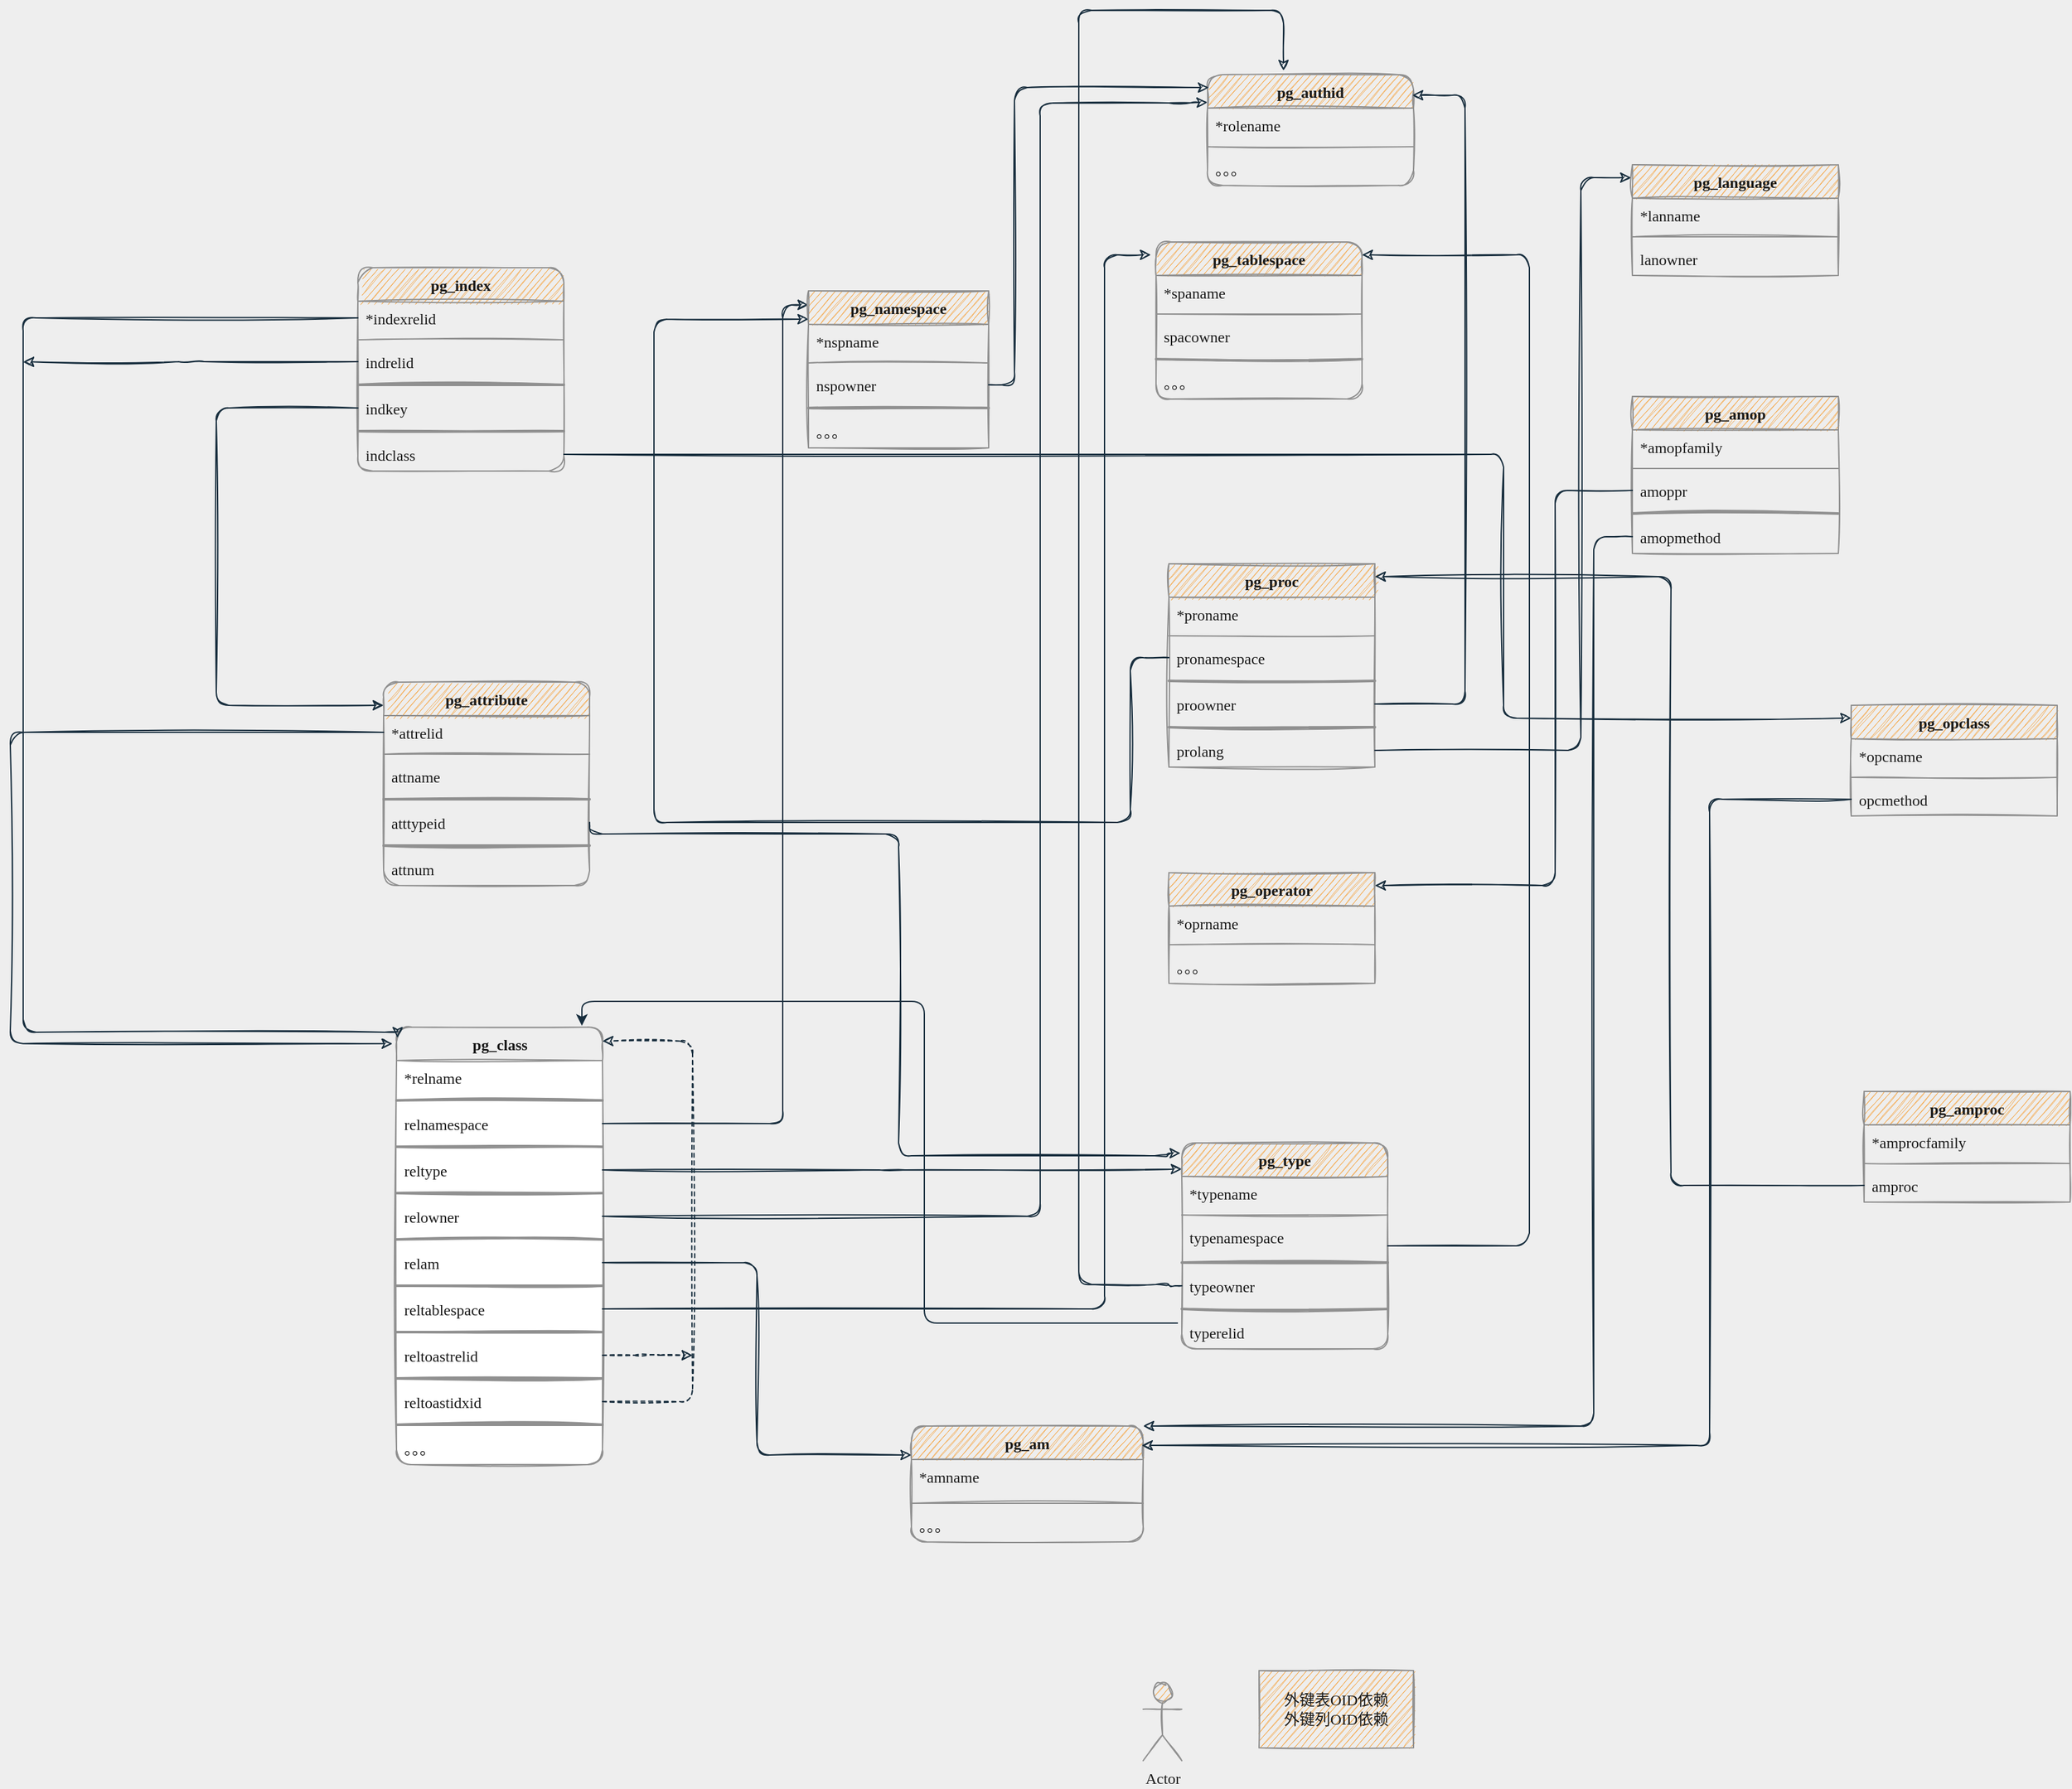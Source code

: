 <mxfile version="20.0.4" type="github">
  <diagram name="Page-1" id="9f46799a-70d6-7492-0946-bef42562c5a5">
    <mxGraphModel dx="2522" dy="1556" grid="1" gridSize="10" guides="1" tooltips="1" connect="1" arrows="1" fold="1" page="1" pageScale="1" pageWidth="1100" pageHeight="850" background="#EEEEEE" math="0" shadow="0">
      <root>
        <mxCell id="0" />
        <mxCell id="1" parent="0" />
        <mxCell id="78961159f06e98e8-17" value="pg_class&lt;br&gt;" style="swimlane;html=1;fontStyle=1;align=center;verticalAlign=top;childLayout=stackLayout;horizontal=1;startSize=26;horizontalStack=0;resizeParent=1;resizeLast=0;collapsible=1;marginBottom=0;swimlaneFillColor=#ffffff;shadow=0;comic=0;labelBackgroundColor=none;strokeWidth=1;fillColor=none;fontFamily=Comic Sans MS;fontSize=12;sketch=1;rounded=1;strokeColor=#909090;fontColor=#1A1A1A;" parent="1" vertex="1">
          <mxGeometry x="70" y="380" width="160" height="340" as="geometry" />
        </mxCell>
        <mxCell id="78961159f06e98e8-21" value="*relname" style="text;html=1;strokeColor=none;fillColor=none;align=left;verticalAlign=top;spacingLeft=4;spacingRight=4;whiteSpace=wrap;overflow=hidden;rotatable=0;points=[[0,0.5],[1,0.5]];portConstraint=eastwest;sketch=1;rounded=1;fontFamily=Comic Sans MS;fontColor=#1A1A1A;" parent="78961159f06e98e8-17" vertex="1">
          <mxGeometry y="26" width="160" height="26" as="geometry" />
        </mxCell>
        <mxCell id="1VRgYn6vvzzQ8MHSF9C3-18" value="" style="line;strokeWidth=2;html=1;rounded=1;sketch=1;fontFamily=Comic Sans MS;labelBackgroundColor=#EEEEEE;fillColor=#F5AB50;strokeColor=#909090;fontColor=#1A1A1A;" vertex="1" parent="78961159f06e98e8-17">
          <mxGeometry y="52" width="160" height="10" as="geometry" />
        </mxCell>
        <mxCell id="78961159f06e98e8-23" value="relnamespace" style="text;html=1;align=left;verticalAlign=top;spacingLeft=4;spacingRight=4;whiteSpace=wrap;overflow=hidden;rotatable=0;points=[[0,0.5],[1,0.5]];portConstraint=eastwest;sketch=1;rounded=1;fontFamily=Comic Sans MS;fontColor=#1A1A1A;" parent="78961159f06e98e8-17" vertex="1">
          <mxGeometry y="62" width="160" height="26" as="geometry" />
        </mxCell>
        <mxCell id="1VRgYn6vvzzQ8MHSF9C3-17" value="" style="line;strokeWidth=2;html=1;rounded=1;sketch=1;fontFamily=Comic Sans MS;labelBackgroundColor=#EEEEEE;fillColor=#F5AB50;strokeColor=#909090;fontColor=#1A1A1A;" vertex="1" parent="78961159f06e98e8-17">
          <mxGeometry y="88" width="160" height="10" as="geometry" />
        </mxCell>
        <mxCell id="78961159f06e98e8-25" value="reltype" style="text;html=1;strokeColor=none;fillColor=none;align=left;verticalAlign=top;spacingLeft=4;spacingRight=4;whiteSpace=wrap;overflow=hidden;rotatable=0;points=[[0,0.5],[1,0.5]];portConstraint=eastwest;sketch=1;rounded=1;fontFamily=Comic Sans MS;fontColor=#1A1A1A;" parent="78961159f06e98e8-17" vertex="1">
          <mxGeometry y="98" width="160" height="26" as="geometry" />
        </mxCell>
        <mxCell id="1VRgYn6vvzzQ8MHSF9C3-19" value="" style="line;strokeWidth=2;html=1;rounded=1;sketch=1;fontFamily=Comic Sans MS;labelBackgroundColor=#EEEEEE;fillColor=#F5AB50;strokeColor=#909090;fontColor=#1A1A1A;" vertex="1" parent="78961159f06e98e8-17">
          <mxGeometry y="124" width="160" height="10" as="geometry" />
        </mxCell>
        <mxCell id="78961159f06e98e8-26" value="relowner" style="text;html=1;strokeColor=none;fillColor=none;align=left;verticalAlign=top;spacingLeft=4;spacingRight=4;whiteSpace=wrap;overflow=hidden;rotatable=0;points=[[0,0.5],[1,0.5]];portConstraint=eastwest;sketch=1;rounded=1;fontFamily=Comic Sans MS;fontColor=#1A1A1A;" parent="78961159f06e98e8-17" vertex="1">
          <mxGeometry y="134" width="160" height="26" as="geometry" />
        </mxCell>
        <mxCell id="1VRgYn6vvzzQ8MHSF9C3-20" value="" style="line;strokeWidth=2;html=1;rounded=1;sketch=1;fontFamily=Comic Sans MS;labelBackgroundColor=#EEEEEE;fillColor=#F5AB50;strokeColor=#909090;fontColor=#1A1A1A;" vertex="1" parent="78961159f06e98e8-17">
          <mxGeometry y="160" width="160" height="10" as="geometry" />
        </mxCell>
        <mxCell id="78961159f06e98e8-24" value="relam" style="text;html=1;strokeColor=none;fillColor=none;align=left;verticalAlign=top;spacingLeft=4;spacingRight=4;whiteSpace=wrap;overflow=hidden;rotatable=0;points=[[0,0.5],[1,0.5]];portConstraint=eastwest;sketch=1;rounded=1;fontFamily=Comic Sans MS;fontColor=#1A1A1A;" parent="78961159f06e98e8-17" vertex="1">
          <mxGeometry y="170" width="160" height="26" as="geometry" />
        </mxCell>
        <mxCell id="1VRgYn6vvzzQ8MHSF9C3-21" value="" style="line;strokeWidth=2;html=1;rounded=1;sketch=1;fontFamily=Comic Sans MS;labelBackgroundColor=#EEEEEE;fillColor=#F5AB50;strokeColor=#909090;fontColor=#1A1A1A;" vertex="1" parent="78961159f06e98e8-17">
          <mxGeometry y="196" width="160" height="10" as="geometry" />
        </mxCell>
        <mxCell id="78961159f06e98e8-27" value="reltablespace" style="text;html=1;strokeColor=none;fillColor=none;align=left;verticalAlign=top;spacingLeft=4;spacingRight=4;whiteSpace=wrap;overflow=hidden;rotatable=0;points=[[0,0.5],[1,0.5]];portConstraint=eastwest;sketch=1;rounded=1;fontFamily=Comic Sans MS;fontColor=#1A1A1A;" parent="78961159f06e98e8-17" vertex="1">
          <mxGeometry y="206" width="160" height="26" as="geometry" />
        </mxCell>
        <mxCell id="1VRgYn6vvzzQ8MHSF9C3-37" value="" style="line;strokeWidth=2;html=1;rounded=1;sketch=1;fontFamily=Comic Sans MS;labelBackgroundColor=#EEEEEE;fillColor=#F5AB50;strokeColor=#909090;fontColor=#1A1A1A;" vertex="1" parent="78961159f06e98e8-17">
          <mxGeometry y="232" width="160" height="10" as="geometry" />
        </mxCell>
        <mxCell id="1VRgYn6vvzzQ8MHSF9C3-35" value="reltoastrelid" style="text;html=1;strokeColor=none;fillColor=none;align=left;verticalAlign=top;spacingLeft=4;spacingRight=4;whiteSpace=wrap;overflow=hidden;rotatable=0;points=[[0,0.5],[1,0.5]];portConstraint=eastwest;sketch=1;rounded=1;fontFamily=Comic Sans MS;fontColor=#1A1A1A;" vertex="1" parent="78961159f06e98e8-17">
          <mxGeometry y="242" width="160" height="26" as="geometry" />
        </mxCell>
        <mxCell id="1VRgYn6vvzzQ8MHSF9C3-38" value="" style="line;strokeWidth=2;html=1;rounded=1;sketch=1;fontFamily=Comic Sans MS;labelBackgroundColor=#EEEEEE;fillColor=#F5AB50;strokeColor=#909090;fontColor=#1A1A1A;" vertex="1" parent="78961159f06e98e8-17">
          <mxGeometry y="268" width="160" height="10" as="geometry" />
        </mxCell>
        <mxCell id="1VRgYn6vvzzQ8MHSF9C3-36" value="reltoastidxid" style="text;html=1;strokeColor=none;fillColor=none;align=left;verticalAlign=top;spacingLeft=4;spacingRight=4;whiteSpace=wrap;overflow=hidden;rotatable=0;points=[[0,0.5],[1,0.5]];portConstraint=eastwest;sketch=1;rounded=1;fontFamily=Comic Sans MS;fontColor=#1A1A1A;" vertex="1" parent="78961159f06e98e8-17">
          <mxGeometry y="278" width="160" height="26" as="geometry" />
        </mxCell>
        <mxCell id="1VRgYn6vvzzQ8MHSF9C3-40" value="" style="line;strokeWidth=2;html=1;rounded=1;sketch=1;fontFamily=Comic Sans MS;labelBackgroundColor=#EEEEEE;fillColor=#F5AB50;strokeColor=#909090;fontColor=#1A1A1A;" vertex="1" parent="78961159f06e98e8-17">
          <mxGeometry y="304" width="160" height="10" as="geometry" />
        </mxCell>
        <mxCell id="1VRgYn6vvzzQ8MHSF9C3-39" value="。。。" style="text;html=1;strokeColor=none;fillColor=none;align=left;verticalAlign=top;spacingLeft=4;spacingRight=4;whiteSpace=wrap;overflow=hidden;rotatable=0;points=[[0,0.5],[1,0.5]];portConstraint=eastwest;sketch=1;rounded=1;fontFamily=Comic Sans MS;fontColor=#1A1A1A;" vertex="1" parent="78961159f06e98e8-17">
          <mxGeometry y="314" width="160" height="26" as="geometry" />
        </mxCell>
        <mxCell id="1VRgYn6vvzzQ8MHSF9C3-46" value="" style="edgeStyle=segmentEdgeStyle;endArrow=classic;html=1;rounded=1;sketch=1;fontFamily=Comic Sans MS;entryX=1;entryY=0.032;entryDx=0;entryDy=0;entryPerimeter=0;dashed=1;labelBackgroundColor=#EEEEEE;strokeColor=#182E3E;fontColor=#1A1A1A;" edge="1" parent="78961159f06e98e8-17" source="1VRgYn6vvzzQ8MHSF9C3-36" target="78961159f06e98e8-17">
          <mxGeometry width="50" height="50" relative="1" as="geometry">
            <mxPoint x="450" y="160" as="sourcePoint" />
            <mxPoint x="170" y="10" as="targetPoint" />
            <Array as="points">
              <mxPoint x="230" y="291" />
              <mxPoint x="230" y="11" />
            </Array>
          </mxGeometry>
        </mxCell>
        <mxCell id="1VRgYn6vvzzQ8MHSF9C3-1" style="edgeStyle=orthogonalEdgeStyle;rounded=1;sketch=1;orthogonalLoop=1;jettySize=auto;html=1;exitX=1;exitY=0.5;exitDx=0;exitDy=0;entryX=0;entryY=0.089;entryDx=0;entryDy=0;entryPerimeter=0;labelBackgroundColor=#EEEEEE;strokeColor=#182E3E;fontColor=#1A1A1A;" edge="1" parent="1" source="78961159f06e98e8-23" target="1VRgYn6vvzzQ8MHSF9C3-2">
          <mxGeometry relative="1" as="geometry">
            <mxPoint x="430" y="-70" as="targetPoint" />
            <Array as="points">
              <mxPoint x="370" y="455" />
              <mxPoint x="370" y="-182" />
            </Array>
          </mxGeometry>
        </mxCell>
        <mxCell id="1VRgYn6vvzzQ8MHSF9C3-2" value="pg_namespace" style="swimlane;fontStyle=1;align=center;verticalAlign=top;childLayout=stackLayout;horizontal=1;startSize=26;horizontalStack=0;resizeParent=1;resizeParentMax=0;resizeLast=0;collapsible=1;marginBottom=0;rounded=0;sketch=1;fontFamily=Comic Sans MS;shadow=0;glass=0;fillColor=#F5AB50;strokeColor=#909090;fontColor=#1A1A1A;" vertex="1" parent="1">
          <mxGeometry x="390" y="-192" width="140" height="122" as="geometry" />
        </mxCell>
        <mxCell id="1VRgYn6vvzzQ8MHSF9C3-3" value="*nspname" style="text;strokeColor=none;fillColor=none;align=left;verticalAlign=top;spacingLeft=4;spacingRight=4;overflow=hidden;rotatable=0;points=[[0,0.5],[1,0.5]];portConstraint=eastwest;rounded=1;sketch=1;fontFamily=Comic Sans MS;fontColor=#1A1A1A;" vertex="1" parent="1VRgYn6vvzzQ8MHSF9C3-2">
          <mxGeometry y="26" width="140" height="26" as="geometry" />
        </mxCell>
        <mxCell id="1VRgYn6vvzzQ8MHSF9C3-4" value="" style="line;strokeWidth=1;fillColor=none;align=left;verticalAlign=middle;spacingTop=-1;spacingLeft=3;spacingRight=3;rotatable=0;labelPosition=right;points=[];portConstraint=eastwest;rounded=1;sketch=1;fontFamily=Comic Sans MS;labelBackgroundColor=#EEEEEE;strokeColor=#909090;fontColor=#1A1A1A;" vertex="1" parent="1VRgYn6vvzzQ8MHSF9C3-2">
          <mxGeometry y="52" width="140" height="8" as="geometry" />
        </mxCell>
        <mxCell id="1VRgYn6vvzzQ8MHSF9C3-5" value="nspowner&#xa;" style="text;strokeColor=none;fillColor=none;align=left;verticalAlign=top;spacingLeft=4;spacingRight=4;overflow=hidden;rotatable=0;points=[[0,0.5],[1,0.5]];portConstraint=eastwest;rounded=1;sketch=1;fontFamily=Comic Sans MS;fontColor=#1A1A1A;" vertex="1" parent="1VRgYn6vvzzQ8MHSF9C3-2">
          <mxGeometry y="60" width="140" height="26" as="geometry" />
        </mxCell>
        <mxCell id="1VRgYn6vvzzQ8MHSF9C3-144" value="" style="line;strokeWidth=2;html=1;rounded=0;shadow=0;glass=0;sketch=1;fontFamily=Comic Sans MS;fontSize=12;labelBackgroundColor=#EEEEEE;fillColor=#F5AB50;strokeColor=#909090;fontColor=#1A1A1A;" vertex="1" parent="1VRgYn6vvzzQ8MHSF9C3-2">
          <mxGeometry y="86" width="140" height="10" as="geometry" />
        </mxCell>
        <mxCell id="1VRgYn6vvzzQ8MHSF9C3-6" value="。。。" style="text;strokeColor=none;fillColor=none;align=left;verticalAlign=top;spacingLeft=4;spacingRight=4;overflow=hidden;rotatable=0;points=[[0,0.5],[1,0.5]];portConstraint=eastwest;rounded=1;sketch=1;fontFamily=Comic Sans MS;fontColor=#1A1A1A;" vertex="1" parent="1VRgYn6vvzzQ8MHSF9C3-2">
          <mxGeometry y="96" width="140" height="26" as="geometry" />
        </mxCell>
        <mxCell id="1VRgYn6vvzzQ8MHSF9C3-8" value="pg_type" style="swimlane;fontStyle=1;align=center;verticalAlign=top;childLayout=stackLayout;horizontal=1;startSize=26;horizontalStack=0;resizeParent=1;resizeParentMax=0;resizeLast=0;collapsible=1;marginBottom=0;rounded=1;sketch=1;fontFamily=Comic Sans MS;fillColor=#F5AB50;strokeColor=#909090;fontColor=#1A1A1A;" vertex="1" parent="1">
          <mxGeometry x="680" y="470" width="160" height="160" as="geometry">
            <mxRectangle x="730" y="471" width="120" height="39" as="alternateBounds" />
          </mxGeometry>
        </mxCell>
        <mxCell id="1VRgYn6vvzzQ8MHSF9C3-9" value="*typename" style="text;strokeColor=none;fillColor=none;align=left;verticalAlign=top;spacingLeft=4;spacingRight=4;overflow=hidden;rotatable=0;points=[[0,0.5],[1,0.5]];portConstraint=eastwest;rounded=1;sketch=1;fontFamily=Comic Sans MS;fontColor=#1A1A1A;" vertex="1" parent="1VRgYn6vvzzQ8MHSF9C3-8">
          <mxGeometry y="26" width="160" height="26" as="geometry" />
        </mxCell>
        <mxCell id="1VRgYn6vvzzQ8MHSF9C3-10" value="" style="line;strokeWidth=1;fillColor=none;align=left;verticalAlign=middle;spacingTop=-1;spacingLeft=3;spacingRight=3;rotatable=0;labelPosition=right;points=[];portConstraint=eastwest;rounded=1;sketch=1;fontFamily=Comic Sans MS;labelBackgroundColor=#EEEEEE;strokeColor=#909090;fontColor=#1A1A1A;" vertex="1" parent="1VRgYn6vvzzQ8MHSF9C3-8">
          <mxGeometry y="52" width="160" height="8" as="geometry" />
        </mxCell>
        <mxCell id="1VRgYn6vvzzQ8MHSF9C3-11" value="typenamespace" style="text;strokeColor=none;fillColor=none;align=left;verticalAlign=top;spacingLeft=4;spacingRight=4;overflow=hidden;rotatable=0;points=[[0,0.5],[1,0.5]];portConstraint=eastwest;rounded=1;sketch=1;fontFamily=Comic Sans MS;fontColor=#1A1A1A;" vertex="1" parent="1VRgYn6vvzzQ8MHSF9C3-8">
          <mxGeometry y="60" width="160" height="28" as="geometry" />
        </mxCell>
        <mxCell id="1VRgYn6vvzzQ8MHSF9C3-14" value="" style="line;strokeWidth=2;html=1;rounded=1;sketch=1;fontFamily=Comic Sans MS;labelBackgroundColor=#EEEEEE;fillColor=#F5AB50;strokeColor=#909090;fontColor=#1A1A1A;" vertex="1" parent="1VRgYn6vvzzQ8MHSF9C3-8">
          <mxGeometry y="88" width="160" height="10" as="geometry" />
        </mxCell>
        <mxCell id="1VRgYn6vvzzQ8MHSF9C3-12" value="typeowner" style="text;strokeColor=none;fillColor=none;align=left;verticalAlign=top;spacingLeft=4;spacingRight=4;overflow=hidden;rotatable=0;points=[[0,0.5],[1,0.5]];portConstraint=eastwest;rounded=1;sketch=1;fontFamily=Comic Sans MS;fontColor=#1A1A1A;" vertex="1" parent="1VRgYn6vvzzQ8MHSF9C3-8">
          <mxGeometry y="98" width="160" height="26" as="geometry" />
        </mxCell>
        <mxCell id="1VRgYn6vvzzQ8MHSF9C3-42" value="" style="line;strokeWidth=2;html=1;rounded=1;sketch=1;fontFamily=Comic Sans MS;labelBackgroundColor=#EEEEEE;fillColor=#F5AB50;strokeColor=#909090;fontColor=#1A1A1A;" vertex="1" parent="1VRgYn6vvzzQ8MHSF9C3-8">
          <mxGeometry y="124" width="160" height="10" as="geometry" />
        </mxCell>
        <mxCell id="1VRgYn6vvzzQ8MHSF9C3-41" value="typerelid" style="text;strokeColor=none;fillColor=none;align=left;verticalAlign=top;spacingLeft=4;spacingRight=4;overflow=hidden;rotatable=0;points=[[0,0.5],[1,0.5]];portConstraint=eastwest;rounded=1;sketch=1;fontFamily=Comic Sans MS;fontColor=#1A1A1A;" vertex="1" parent="1VRgYn6vvzzQ8MHSF9C3-8">
          <mxGeometry y="134" width="160" height="26" as="geometry" />
        </mxCell>
        <mxCell id="1VRgYn6vvzzQ8MHSF9C3-22" value="pg_authid" style="swimlane;fontStyle=1;align=center;verticalAlign=top;childLayout=stackLayout;horizontal=1;startSize=26;horizontalStack=0;resizeParent=1;resizeParentMax=0;resizeLast=0;collapsible=1;marginBottom=0;rounded=1;sketch=1;fontFamily=Comic Sans MS;fillColor=#F5AB50;strokeColor=#909090;fontColor=#1A1A1A;" vertex="1" parent="1">
          <mxGeometry x="700" y="-360" width="160" height="86" as="geometry" />
        </mxCell>
        <mxCell id="1VRgYn6vvzzQ8MHSF9C3-23" value="*rolename" style="text;strokeColor=none;fillColor=none;align=left;verticalAlign=top;spacingLeft=4;spacingRight=4;overflow=hidden;rotatable=0;points=[[0,0.5],[1,0.5]];portConstraint=eastwest;rounded=1;sketch=1;fontFamily=Comic Sans MS;fontColor=#1A1A1A;" vertex="1" parent="1VRgYn6vvzzQ8MHSF9C3-22">
          <mxGeometry y="26" width="160" height="26" as="geometry" />
        </mxCell>
        <mxCell id="1VRgYn6vvzzQ8MHSF9C3-24" value="" style="line;strokeWidth=1;fillColor=none;align=left;verticalAlign=middle;spacingTop=-1;spacingLeft=3;spacingRight=3;rotatable=0;labelPosition=right;points=[];portConstraint=eastwest;rounded=1;sketch=1;fontFamily=Comic Sans MS;labelBackgroundColor=#EEEEEE;strokeColor=#909090;fontColor=#1A1A1A;" vertex="1" parent="1VRgYn6vvzzQ8MHSF9C3-22">
          <mxGeometry y="52" width="160" height="8" as="geometry" />
        </mxCell>
        <mxCell id="1VRgYn6vvzzQ8MHSF9C3-25" value="。。。" style="text;strokeColor=none;fillColor=none;align=left;verticalAlign=top;spacingLeft=4;spacingRight=4;overflow=hidden;rotatable=0;points=[[0,0.5],[1,0.5]];portConstraint=eastwest;rounded=1;sketch=1;fontFamily=Comic Sans MS;fontColor=#1A1A1A;" vertex="1" parent="1VRgYn6vvzzQ8MHSF9C3-22">
          <mxGeometry y="60" width="160" height="26" as="geometry" />
        </mxCell>
        <mxCell id="1VRgYn6vvzzQ8MHSF9C3-27" value="" style="edgeStyle=segmentEdgeStyle;endArrow=classic;html=1;rounded=1;sketch=1;exitX=1;exitY=0.5;exitDx=0;exitDy=0;entryX=0;entryY=0.25;entryDx=0;entryDy=0;labelBackgroundColor=#EEEEEE;strokeColor=#182E3E;fontColor=#1A1A1A;" edge="1" parent="1" source="78961159f06e98e8-26" target="1VRgYn6vvzzQ8MHSF9C3-22">
          <mxGeometry width="50" height="50" relative="1" as="geometry">
            <mxPoint x="520" y="340" as="sourcePoint" />
            <mxPoint x="570" y="300" as="targetPoint" />
            <Array as="points">
              <mxPoint x="570" y="527" />
              <mxPoint x="570" y="-338" />
              <mxPoint x="680" y="-338" />
            </Array>
          </mxGeometry>
        </mxCell>
        <mxCell id="1VRgYn6vvzzQ8MHSF9C3-29" value="pg_am" style="swimlane;fontStyle=1;align=center;verticalAlign=top;childLayout=stackLayout;horizontal=1;startSize=26;horizontalStack=0;resizeParent=1;resizeParentMax=0;resizeLast=0;collapsible=1;marginBottom=0;rounded=1;sketch=1;fontFamily=Comic Sans MS;fillColor=#F5AB50;strokeColor=#909090;fontColor=#1A1A1A;" vertex="1" parent="1">
          <mxGeometry x="470" y="690" width="180" height="90" as="geometry">
            <mxRectangle x="460" y="650" width="80" height="30" as="alternateBounds" />
          </mxGeometry>
        </mxCell>
        <mxCell id="1VRgYn6vvzzQ8MHSF9C3-30" value="*amname" style="text;strokeColor=none;fillColor=none;align=left;verticalAlign=top;spacingLeft=4;spacingRight=4;overflow=hidden;rotatable=0;points=[[0,0.5],[1,0.5]];portConstraint=eastwest;rounded=1;sketch=1;fontFamily=Comic Sans MS;fontColor=#1A1A1A;" vertex="1" parent="1VRgYn6vvzzQ8MHSF9C3-29">
          <mxGeometry y="26" width="180" height="30" as="geometry" />
        </mxCell>
        <mxCell id="1VRgYn6vvzzQ8MHSF9C3-31" value="" style="line;strokeWidth=1;fillColor=none;align=left;verticalAlign=middle;spacingTop=-1;spacingLeft=3;spacingRight=3;rotatable=0;labelPosition=right;points=[];portConstraint=eastwest;rounded=1;sketch=1;fontFamily=Comic Sans MS;labelBackgroundColor=#EEEEEE;strokeColor=#909090;fontColor=#1A1A1A;" vertex="1" parent="1VRgYn6vvzzQ8MHSF9C3-29">
          <mxGeometry y="56" width="180" height="8" as="geometry" />
        </mxCell>
        <mxCell id="1VRgYn6vvzzQ8MHSF9C3-32" value="。。。" style="text;strokeColor=none;fillColor=none;align=left;verticalAlign=top;spacingLeft=4;spacingRight=4;overflow=hidden;rotatable=0;points=[[0,0.5],[1,0.5]];portConstraint=eastwest;rounded=1;sketch=1;fontFamily=Comic Sans MS;fontColor=#1A1A1A;" vertex="1" parent="1VRgYn6vvzzQ8MHSF9C3-29">
          <mxGeometry y="64" width="180" height="26" as="geometry" />
        </mxCell>
        <mxCell id="1VRgYn6vvzzQ8MHSF9C3-34" style="edgeStyle=orthogonalEdgeStyle;rounded=1;sketch=1;orthogonalLoop=1;jettySize=auto;html=1;exitX=1;exitY=0.5;exitDx=0;exitDy=0;entryX=0;entryY=0.25;entryDx=0;entryDy=0;labelBackgroundColor=#EEEEEE;strokeColor=#182E3E;fontColor=#1A1A1A;" edge="1" parent="1" source="78961159f06e98e8-24" target="1VRgYn6vvzzQ8MHSF9C3-29">
          <mxGeometry relative="1" as="geometry" />
        </mxCell>
        <mxCell id="1VRgYn6vvzzQ8MHSF9C3-48" style="edgeStyle=orthogonalEdgeStyle;rounded=1;sketch=1;orthogonalLoop=1;jettySize=auto;html=1;exitX=1;exitY=0.5;exitDx=0;exitDy=0;dashed=1;fontFamily=Comic Sans MS;labelBackgroundColor=#EEEEEE;strokeColor=#182E3E;fontColor=#1A1A1A;" edge="1" parent="1" source="1VRgYn6vvzzQ8MHSF9C3-35">
          <mxGeometry relative="1" as="geometry">
            <mxPoint x="300" y="635" as="targetPoint" />
          </mxGeometry>
        </mxCell>
        <mxCell id="1VRgYn6vvzzQ8MHSF9C3-49" value="pg_tablespace" style="swimlane;fontStyle=1;align=center;verticalAlign=top;childLayout=stackLayout;horizontal=1;startSize=26;horizontalStack=0;resizeParent=1;resizeParentMax=0;resizeLast=0;collapsible=1;marginBottom=0;rounded=1;sketch=1;fontFamily=Comic Sans MS;fillColor=#F5AB50;strokeColor=#909090;fontColor=#1A1A1A;" vertex="1" parent="1">
          <mxGeometry x="660" y="-230" width="160" height="122" as="geometry" />
        </mxCell>
        <mxCell id="1VRgYn6vvzzQ8MHSF9C3-50" value="*spaname" style="text;strokeColor=none;fillColor=none;align=left;verticalAlign=top;spacingLeft=4;spacingRight=4;overflow=hidden;rotatable=0;points=[[0,0.5],[1,0.5]];portConstraint=eastwest;rounded=1;sketch=1;fontFamily=Comic Sans MS;fontColor=#1A1A1A;" vertex="1" parent="1VRgYn6vvzzQ8MHSF9C3-49">
          <mxGeometry y="26" width="160" height="26" as="geometry" />
        </mxCell>
        <mxCell id="1VRgYn6vvzzQ8MHSF9C3-51" value="" style="line;strokeWidth=1;fillColor=none;align=left;verticalAlign=middle;spacingTop=-1;spacingLeft=3;spacingRight=3;rotatable=0;labelPosition=right;points=[];portConstraint=eastwest;rounded=1;sketch=1;fontFamily=Comic Sans MS;labelBackgroundColor=#EEEEEE;strokeColor=#909090;fontColor=#1A1A1A;" vertex="1" parent="1VRgYn6vvzzQ8MHSF9C3-49">
          <mxGeometry y="52" width="160" height="8" as="geometry" />
        </mxCell>
        <mxCell id="1VRgYn6vvzzQ8MHSF9C3-52" value="spacowner" style="text;strokeColor=none;fillColor=none;align=left;verticalAlign=top;spacingLeft=4;spacingRight=4;overflow=hidden;rotatable=0;points=[[0,0.5],[1,0.5]];portConstraint=eastwest;rounded=1;sketch=1;fontFamily=Comic Sans MS;fontColor=#1A1A1A;" vertex="1" parent="1VRgYn6vvzzQ8MHSF9C3-49">
          <mxGeometry y="60" width="160" height="26" as="geometry" />
        </mxCell>
        <mxCell id="1VRgYn6vvzzQ8MHSF9C3-54" value="" style="line;strokeWidth=2;html=1;rounded=1;sketch=1;fontFamily=Comic Sans MS;labelBackgroundColor=#EEEEEE;fillColor=#F5AB50;strokeColor=#909090;fontColor=#1A1A1A;" vertex="1" parent="1VRgYn6vvzzQ8MHSF9C3-49">
          <mxGeometry y="86" width="160" height="10" as="geometry" />
        </mxCell>
        <mxCell id="1VRgYn6vvzzQ8MHSF9C3-53" value="。。。" style="text;strokeColor=none;fillColor=none;align=left;verticalAlign=top;spacingLeft=4;spacingRight=4;overflow=hidden;rotatable=0;points=[[0,0.5],[1,0.5]];portConstraint=eastwest;rounded=1;sketch=1;fontFamily=Comic Sans MS;fontColor=#1A1A1A;" vertex="1" parent="1VRgYn6vvzzQ8MHSF9C3-49">
          <mxGeometry y="96" width="160" height="26" as="geometry" />
        </mxCell>
        <mxCell id="1VRgYn6vvzzQ8MHSF9C3-55" value="" style="edgeStyle=segmentEdgeStyle;endArrow=classic;html=1;rounded=1;sketch=1;fontFamily=Comic Sans MS;exitX=1;exitY=0.5;exitDx=0;exitDy=0;entryX=-0.025;entryY=0.09;entryDx=0;entryDy=0;entryPerimeter=0;labelBackgroundColor=#EEEEEE;strokeColor=#182E3E;fontColor=#1A1A1A;" edge="1" parent="1" source="78961159f06e98e8-27" target="1VRgYn6vvzzQ8MHSF9C3-49">
          <mxGeometry width="50" height="50" relative="1" as="geometry">
            <mxPoint x="520" y="440" as="sourcePoint" />
            <mxPoint x="660" y="310" as="targetPoint" />
            <Array as="points">
              <mxPoint x="620" y="599" />
              <mxPoint x="620" y="-220" />
            </Array>
          </mxGeometry>
        </mxCell>
        <mxCell id="1VRgYn6vvzzQ8MHSF9C3-59" value="pg_attribute" style="swimlane;fontStyle=1;align=center;verticalAlign=top;childLayout=stackLayout;horizontal=1;startSize=26;horizontalStack=0;resizeParent=1;resizeParentMax=0;resizeLast=0;collapsible=1;marginBottom=0;rounded=1;sketch=1;fontFamily=Comic Sans MS;fillColor=#F5AB50;strokeColor=#909090;fontColor=#1A1A1A;" vertex="1" parent="1">
          <mxGeometry x="60" y="112" width="160" height="158" as="geometry" />
        </mxCell>
        <mxCell id="1VRgYn6vvzzQ8MHSF9C3-60" value="*attrelid" style="text;strokeColor=none;fillColor=none;align=left;verticalAlign=top;spacingLeft=4;spacingRight=4;overflow=hidden;rotatable=0;points=[[0,0.5],[1,0.5]];portConstraint=eastwest;rounded=1;sketch=1;fontFamily=Comic Sans MS;fontColor=#1A1A1A;" vertex="1" parent="1VRgYn6vvzzQ8MHSF9C3-59">
          <mxGeometry y="26" width="160" height="26" as="geometry" />
        </mxCell>
        <mxCell id="1VRgYn6vvzzQ8MHSF9C3-61" value="" style="line;strokeWidth=1;fillColor=none;align=left;verticalAlign=middle;spacingTop=-1;spacingLeft=3;spacingRight=3;rotatable=0;labelPosition=right;points=[];portConstraint=eastwest;rounded=1;sketch=1;fontFamily=Comic Sans MS;labelBackgroundColor=#EEEEEE;strokeColor=#909090;fontColor=#1A1A1A;" vertex="1" parent="1VRgYn6vvzzQ8MHSF9C3-59">
          <mxGeometry y="52" width="160" height="8" as="geometry" />
        </mxCell>
        <mxCell id="1VRgYn6vvzzQ8MHSF9C3-62" value="attname" style="text;strokeColor=none;fillColor=none;align=left;verticalAlign=top;spacingLeft=4;spacingRight=4;overflow=hidden;rotatable=0;points=[[0,0.5],[1,0.5]];portConstraint=eastwest;rounded=1;sketch=1;fontFamily=Comic Sans MS;fontColor=#1A1A1A;" vertex="1" parent="1VRgYn6vvzzQ8MHSF9C3-59">
          <mxGeometry y="60" width="160" height="26" as="geometry" />
        </mxCell>
        <mxCell id="1VRgYn6vvzzQ8MHSF9C3-65" value="" style="line;strokeWidth=2;html=1;rounded=1;sketch=1;fontFamily=Comic Sans MS;labelBackgroundColor=#EEEEEE;fillColor=#F5AB50;strokeColor=#909090;fontColor=#1A1A1A;" vertex="1" parent="1VRgYn6vvzzQ8MHSF9C3-59">
          <mxGeometry y="86" width="160" height="10" as="geometry" />
        </mxCell>
        <mxCell id="1VRgYn6vvzzQ8MHSF9C3-63" value="atttypeid" style="text;strokeColor=none;fillColor=none;align=left;verticalAlign=top;spacingLeft=4;spacingRight=4;overflow=hidden;rotatable=0;points=[[0,0.5],[1,0.5]];portConstraint=eastwest;rounded=1;sketch=1;fontFamily=Comic Sans MS;fontColor=#1A1A1A;" vertex="1" parent="1VRgYn6vvzzQ8MHSF9C3-59">
          <mxGeometry y="96" width="160" height="26" as="geometry" />
        </mxCell>
        <mxCell id="1VRgYn6vvzzQ8MHSF9C3-66" value="" style="line;strokeWidth=2;html=1;rounded=1;sketch=1;fontFamily=Comic Sans MS;labelBackgroundColor=#EEEEEE;fillColor=#F5AB50;strokeColor=#909090;fontColor=#1A1A1A;" vertex="1" parent="1VRgYn6vvzzQ8MHSF9C3-59">
          <mxGeometry y="122" width="160" height="10" as="geometry" />
        </mxCell>
        <mxCell id="1VRgYn6vvzzQ8MHSF9C3-64" value="attnum" style="text;strokeColor=none;fillColor=none;align=left;verticalAlign=top;spacingLeft=4;spacingRight=4;overflow=hidden;rotatable=0;points=[[0,0.5],[1,0.5]];portConstraint=eastwest;rounded=1;sketch=1;fontFamily=Comic Sans MS;fontColor=#1A1A1A;" vertex="1" parent="1VRgYn6vvzzQ8MHSF9C3-59">
          <mxGeometry y="132" width="160" height="26" as="geometry" />
        </mxCell>
        <mxCell id="1VRgYn6vvzzQ8MHSF9C3-68" style="edgeStyle=orthogonalEdgeStyle;rounded=1;sketch=1;orthogonalLoop=1;jettySize=auto;html=1;exitX=0;exitY=0.5;exitDx=0;exitDy=0;fontFamily=Comic Sans MS;entryX=-0.019;entryY=0.038;entryDx=0;entryDy=0;entryPerimeter=0;labelBackgroundColor=#EEEEEE;strokeColor=#182E3E;fontColor=#1A1A1A;" edge="1" parent="1" source="1VRgYn6vvzzQ8MHSF9C3-60" target="78961159f06e98e8-17">
          <mxGeometry relative="1" as="geometry">
            <mxPoint x="-80" y="390" as="targetPoint" />
            <Array as="points">
              <mxPoint x="-230" y="151" />
              <mxPoint x="-230" y="393" />
            </Array>
          </mxGeometry>
        </mxCell>
        <mxCell id="1VRgYn6vvzzQ8MHSF9C3-69" value="pg_index" style="swimlane;fontStyle=1;align=center;verticalAlign=top;childLayout=stackLayout;horizontal=1;startSize=26;horizontalStack=0;resizeParent=1;resizeParentMax=0;resizeLast=0;collapsible=1;marginBottom=0;rounded=1;sketch=1;fontFamily=Comic Sans MS;fontSize=12;fillColor=#F5AB50;strokeColor=#909090;fontColor=#1A1A1A;" vertex="1" parent="1">
          <mxGeometry x="40" y="-210" width="160" height="158" as="geometry" />
        </mxCell>
        <mxCell id="1VRgYn6vvzzQ8MHSF9C3-70" value="*indexrelid" style="text;strokeColor=none;fillColor=none;align=left;verticalAlign=top;spacingLeft=4;spacingRight=4;overflow=hidden;rotatable=0;points=[[0,0.5],[1,0.5]];portConstraint=eastwest;rounded=1;sketch=1;fontFamily=Comic Sans MS;fontColor=#1A1A1A;" vertex="1" parent="1VRgYn6vvzzQ8MHSF9C3-69">
          <mxGeometry y="26" width="160" height="26" as="geometry" />
        </mxCell>
        <mxCell id="1VRgYn6vvzzQ8MHSF9C3-71" value="" style="line;strokeWidth=1;fillColor=none;align=left;verticalAlign=middle;spacingTop=-1;spacingLeft=3;spacingRight=3;rotatable=0;labelPosition=right;points=[];portConstraint=eastwest;rounded=1;sketch=1;fontFamily=Comic Sans MS;labelBackgroundColor=#EEEEEE;strokeColor=#909090;fontColor=#1A1A1A;" vertex="1" parent="1VRgYn6vvzzQ8MHSF9C3-69">
          <mxGeometry y="52" width="160" height="8" as="geometry" />
        </mxCell>
        <mxCell id="1VRgYn6vvzzQ8MHSF9C3-72" value="indrelid" style="text;strokeColor=none;fillColor=none;align=left;verticalAlign=top;spacingLeft=4;spacingRight=4;overflow=hidden;rotatable=0;points=[[0,0.5],[1,0.5]];portConstraint=eastwest;rounded=1;sketch=1;fontFamily=Comic Sans MS;fontColor=#1A1A1A;" vertex="1" parent="1VRgYn6vvzzQ8MHSF9C3-69">
          <mxGeometry y="60" width="160" height="26" as="geometry" />
        </mxCell>
        <mxCell id="1VRgYn6vvzzQ8MHSF9C3-75" value="" style="line;strokeWidth=2;html=1;rounded=1;sketch=1;fontFamily=Comic Sans MS;labelBackgroundColor=#EEEEEE;fillColor=#F5AB50;strokeColor=#909090;fontColor=#1A1A1A;" vertex="1" parent="1VRgYn6vvzzQ8MHSF9C3-69">
          <mxGeometry y="86" width="160" height="10" as="geometry" />
        </mxCell>
        <mxCell id="1VRgYn6vvzzQ8MHSF9C3-73" value="indkey" style="text;strokeColor=none;fillColor=none;align=left;verticalAlign=top;spacingLeft=4;spacingRight=4;overflow=hidden;rotatable=0;points=[[0,0.5],[1,0.5]];portConstraint=eastwest;rounded=1;sketch=1;fontFamily=Comic Sans MS;fontColor=#1A1A1A;" vertex="1" parent="1VRgYn6vvzzQ8MHSF9C3-69">
          <mxGeometry y="96" width="160" height="26" as="geometry" />
        </mxCell>
        <mxCell id="1VRgYn6vvzzQ8MHSF9C3-76" value="" style="line;strokeWidth=2;html=1;rounded=1;sketch=1;fontFamily=Comic Sans MS;labelBackgroundColor=#EEEEEE;fillColor=#F5AB50;strokeColor=#909090;fontColor=#1A1A1A;" vertex="1" parent="1VRgYn6vvzzQ8MHSF9C3-69">
          <mxGeometry y="122" width="160" height="10" as="geometry" />
        </mxCell>
        <mxCell id="1VRgYn6vvzzQ8MHSF9C3-74" value="indclass" style="text;strokeColor=none;fillColor=none;align=left;verticalAlign=top;spacingLeft=4;spacingRight=4;overflow=hidden;rotatable=0;points=[[0,0.5],[1,0.5]];portConstraint=eastwest;rounded=1;sketch=1;fontFamily=Comic Sans MS;fontColor=#1A1A1A;" vertex="1" parent="1VRgYn6vvzzQ8MHSF9C3-69">
          <mxGeometry y="132" width="160" height="26" as="geometry" />
        </mxCell>
        <mxCell id="1VRgYn6vvzzQ8MHSF9C3-80" style="edgeStyle=orthogonalEdgeStyle;rounded=1;sketch=1;orthogonalLoop=1;jettySize=auto;html=1;exitX=0;exitY=0.5;exitDx=0;exitDy=0;fontFamily=Comic Sans MS;fontSize=12;entryX=0.005;entryY=0.025;entryDx=0;entryDy=0;entryPerimeter=0;labelBackgroundColor=#EEEEEE;strokeColor=#182E3E;fontColor=#1A1A1A;" edge="1" parent="1" source="1VRgYn6vvzzQ8MHSF9C3-70" target="78961159f06e98e8-17">
          <mxGeometry relative="1" as="geometry">
            <mxPoint x="-130" y="384" as="targetPoint" />
            <Array as="points">
              <mxPoint x="-220" y="-171" />
              <mxPoint x="-220" y="384" />
              <mxPoint x="71" y="384" />
            </Array>
          </mxGeometry>
        </mxCell>
        <mxCell id="1VRgYn6vvzzQ8MHSF9C3-83" style="edgeStyle=orthogonalEdgeStyle;rounded=1;sketch=1;orthogonalLoop=1;jettySize=auto;html=1;exitX=0;exitY=0.5;exitDx=0;exitDy=0;fontFamily=Comic Sans MS;fontSize=12;labelBackgroundColor=#EEEEEE;strokeColor=#182E3E;fontColor=#1A1A1A;" edge="1" parent="1" source="1VRgYn6vvzzQ8MHSF9C3-72">
          <mxGeometry relative="1" as="geometry">
            <mxPoint x="-220" y="-136.833" as="targetPoint" />
          </mxGeometry>
        </mxCell>
        <mxCell id="1VRgYn6vvzzQ8MHSF9C3-85" style="edgeStyle=orthogonalEdgeStyle;rounded=1;sketch=1;orthogonalLoop=1;jettySize=auto;html=1;exitX=0;exitY=0.5;exitDx=0;exitDy=0;fontFamily=Comic Sans MS;fontSize=12;entryX=0;entryY=0.114;entryDx=0;entryDy=0;entryPerimeter=0;labelBackgroundColor=#EEEEEE;strokeColor=#182E3E;fontColor=#1A1A1A;" edge="1" parent="1" source="1VRgYn6vvzzQ8MHSF9C3-73" target="1VRgYn6vvzzQ8MHSF9C3-59">
          <mxGeometry relative="1" as="geometry">
            <mxPoint x="-40" y="120" as="targetPoint" />
            <Array as="points">
              <mxPoint x="-70" y="-101" />
              <mxPoint x="-70" y="130" />
            </Array>
          </mxGeometry>
        </mxCell>
        <mxCell id="1VRgYn6vvzzQ8MHSF9C3-87" style="edgeStyle=orthogonalEdgeStyle;rounded=1;sketch=1;orthogonalLoop=1;jettySize=auto;html=1;exitX=1;exitY=0.5;exitDx=0;exitDy=0;entryX=0;entryY=0.127;entryDx=0;entryDy=0;entryPerimeter=0;fontFamily=Comic Sans MS;fontSize=12;labelBackgroundColor=#EEEEEE;strokeColor=#182E3E;fontColor=#1A1A1A;" edge="1" parent="1" source="78961159f06e98e8-25" target="1VRgYn6vvzzQ8MHSF9C3-8">
          <mxGeometry relative="1" as="geometry" />
        </mxCell>
        <mxCell id="1VRgYn6vvzzQ8MHSF9C3-88" value="pg_proc" style="swimlane;fontStyle=1;align=center;verticalAlign=top;childLayout=stackLayout;horizontal=1;startSize=26;horizontalStack=0;resizeParent=1;resizeParentMax=0;resizeLast=0;collapsible=1;marginBottom=0;rounded=0;shadow=0;glass=0;sketch=1;fontFamily=Comic Sans MS;fontSize=12;fillColor=#F5AB50;strokeColor=#909090;fontColor=#1A1A1A;" vertex="1" parent="1">
          <mxGeometry x="670" y="20" width="160" height="158" as="geometry" />
        </mxCell>
        <mxCell id="1VRgYn6vvzzQ8MHSF9C3-89" value="*proname" style="text;strokeColor=none;fillColor=none;align=left;verticalAlign=top;spacingLeft=4;spacingRight=4;overflow=hidden;rotatable=0;points=[[0,0.5],[1,0.5]];portConstraint=eastwest;rounded=0;shadow=0;glass=0;sketch=1;fontFamily=Comic Sans MS;fontSize=12;fontColor=#1A1A1A;" vertex="1" parent="1VRgYn6vvzzQ8MHSF9C3-88">
          <mxGeometry y="26" width="160" height="26" as="geometry" />
        </mxCell>
        <mxCell id="1VRgYn6vvzzQ8MHSF9C3-90" value="" style="line;strokeWidth=1;fillColor=none;align=left;verticalAlign=middle;spacingTop=-1;spacingLeft=3;spacingRight=3;rotatable=0;labelPosition=right;points=[];portConstraint=eastwest;rounded=0;shadow=0;glass=0;sketch=1;fontFamily=Comic Sans MS;fontSize=12;labelBackgroundColor=#EEEEEE;strokeColor=#909090;fontColor=#1A1A1A;" vertex="1" parent="1VRgYn6vvzzQ8MHSF9C3-88">
          <mxGeometry y="52" width="160" height="8" as="geometry" />
        </mxCell>
        <mxCell id="1VRgYn6vvzzQ8MHSF9C3-91" value="pronamespace" style="text;strokeColor=none;fillColor=none;align=left;verticalAlign=top;spacingLeft=4;spacingRight=4;overflow=hidden;rotatable=0;points=[[0,0.5],[1,0.5]];portConstraint=eastwest;rounded=0;shadow=0;glass=0;sketch=1;fontFamily=Comic Sans MS;fontSize=12;fontColor=#1A1A1A;" vertex="1" parent="1VRgYn6vvzzQ8MHSF9C3-88">
          <mxGeometry y="60" width="160" height="26" as="geometry" />
        </mxCell>
        <mxCell id="1VRgYn6vvzzQ8MHSF9C3-99" value="" style="line;strokeWidth=2;html=1;rounded=0;shadow=0;glass=0;sketch=1;fontFamily=Comic Sans MS;fontSize=12;labelBackgroundColor=#EEEEEE;fillColor=#F5AB50;strokeColor=#909090;fontColor=#1A1A1A;" vertex="1" parent="1VRgYn6vvzzQ8MHSF9C3-88">
          <mxGeometry y="86" width="160" height="10" as="geometry" />
        </mxCell>
        <mxCell id="1VRgYn6vvzzQ8MHSF9C3-92" value="proowner" style="text;strokeColor=none;fillColor=none;align=left;verticalAlign=top;spacingLeft=4;spacingRight=4;overflow=hidden;rotatable=0;points=[[0,0.5],[1,0.5]];portConstraint=eastwest;rounded=0;shadow=0;glass=0;sketch=1;fontFamily=Comic Sans MS;fontSize=12;fontColor=#1A1A1A;" vertex="1" parent="1VRgYn6vvzzQ8MHSF9C3-88">
          <mxGeometry y="96" width="160" height="26" as="geometry" />
        </mxCell>
        <mxCell id="1VRgYn6vvzzQ8MHSF9C3-100" value="" style="line;strokeWidth=2;html=1;rounded=0;shadow=0;glass=0;sketch=1;fontFamily=Comic Sans MS;fontSize=12;labelBackgroundColor=#EEEEEE;fillColor=#F5AB50;strokeColor=#909090;fontColor=#1A1A1A;" vertex="1" parent="1VRgYn6vvzzQ8MHSF9C3-88">
          <mxGeometry y="122" width="160" height="10" as="geometry" />
        </mxCell>
        <mxCell id="1VRgYn6vvzzQ8MHSF9C3-98" value="prolang&#xa;" style="text;strokeColor=none;fillColor=none;align=left;verticalAlign=top;spacingLeft=4;spacingRight=4;overflow=hidden;rotatable=0;points=[[0,0.5],[1,0.5]];portConstraint=eastwest;rounded=0;shadow=0;glass=0;sketch=1;fontFamily=Comic Sans MS;fontSize=12;fontColor=#1A1A1A;" vertex="1" parent="1VRgYn6vvzzQ8MHSF9C3-88">
          <mxGeometry y="132" width="160" height="26" as="geometry" />
        </mxCell>
        <mxCell id="1VRgYn6vvzzQ8MHSF9C3-101" value="" style="edgeStyle=segmentEdgeStyle;endArrow=classic;html=1;rounded=1;sketch=1;fontFamily=Comic Sans MS;fontSize=12;exitX=0;exitY=0.5;exitDx=0;exitDy=0;labelBackgroundColor=#EEEEEE;strokeColor=#182E3E;fontColor=#1A1A1A;" edge="1" parent="1" source="1VRgYn6vvzzQ8MHSF9C3-91" target="1VRgYn6vvzzQ8MHSF9C3-2">
          <mxGeometry width="50" height="50" relative="1" as="geometry">
            <mxPoint x="260" y="170" as="sourcePoint" />
            <mxPoint x="310" y="-170" as="targetPoint" />
            <Array as="points">
              <mxPoint x="640" y="93" />
              <mxPoint x="640" y="221" />
              <mxPoint x="270" y="221" />
              <mxPoint x="270" y="-170" />
            </Array>
          </mxGeometry>
        </mxCell>
        <mxCell id="1VRgYn6vvzzQ8MHSF9C3-106" value="pg_language" style="swimlane;fontStyle=1;align=center;verticalAlign=top;childLayout=stackLayout;horizontal=1;startSize=26;horizontalStack=0;resizeParent=1;resizeParentMax=0;resizeLast=0;collapsible=1;marginBottom=0;rounded=0;shadow=0;glass=0;sketch=1;fontFamily=Comic Sans MS;fontSize=12;fillColor=#F5AB50;strokeColor=#909090;fontColor=#1A1A1A;" vertex="1" parent="1">
          <mxGeometry x="1030" y="-290" width="160" height="86" as="geometry" />
        </mxCell>
        <mxCell id="1VRgYn6vvzzQ8MHSF9C3-107" value="*lanname" style="text;strokeColor=none;fillColor=none;align=left;verticalAlign=top;spacingLeft=4;spacingRight=4;overflow=hidden;rotatable=0;points=[[0,0.5],[1,0.5]];portConstraint=eastwest;rounded=0;shadow=0;glass=0;sketch=1;fontFamily=Comic Sans MS;fontSize=12;fontColor=#1A1A1A;" vertex="1" parent="1VRgYn6vvzzQ8MHSF9C3-106">
          <mxGeometry y="26" width="160" height="26" as="geometry" />
        </mxCell>
        <mxCell id="1VRgYn6vvzzQ8MHSF9C3-108" value="" style="line;strokeWidth=1;fillColor=none;align=left;verticalAlign=middle;spacingTop=-1;spacingLeft=3;spacingRight=3;rotatable=0;labelPosition=right;points=[];portConstraint=eastwest;rounded=0;shadow=0;glass=0;sketch=1;fontFamily=Comic Sans MS;fontSize=12;labelBackgroundColor=#EEEEEE;strokeColor=#909090;fontColor=#1A1A1A;" vertex="1" parent="1VRgYn6vvzzQ8MHSF9C3-106">
          <mxGeometry y="52" width="160" height="8" as="geometry" />
        </mxCell>
        <mxCell id="1VRgYn6vvzzQ8MHSF9C3-109" value="lanowner" style="text;strokeColor=none;fillColor=none;align=left;verticalAlign=top;spacingLeft=4;spacingRight=4;overflow=hidden;rotatable=0;points=[[0,0.5],[1,0.5]];portConstraint=eastwest;rounded=0;shadow=0;glass=0;sketch=1;fontFamily=Comic Sans MS;fontSize=12;fontColor=#1A1A1A;" vertex="1" parent="1VRgYn6vvzzQ8MHSF9C3-106">
          <mxGeometry y="60" width="160" height="26" as="geometry" />
        </mxCell>
        <mxCell id="1VRgYn6vvzzQ8MHSF9C3-102" value="pg_operator" style="swimlane;fontStyle=1;align=center;verticalAlign=top;childLayout=stackLayout;horizontal=1;startSize=26;horizontalStack=0;resizeParent=1;resizeParentMax=0;resizeLast=0;collapsible=1;marginBottom=0;rounded=0;shadow=0;glass=0;sketch=1;fontFamily=Comic Sans MS;fontSize=12;fillColor=#F5AB50;strokeColor=#909090;fontColor=#1A1A1A;" vertex="1" parent="1">
          <mxGeometry x="670" y="260" width="160" height="86" as="geometry" />
        </mxCell>
        <mxCell id="1VRgYn6vvzzQ8MHSF9C3-103" value="*oprname" style="text;strokeColor=none;fillColor=none;align=left;verticalAlign=top;spacingLeft=4;spacingRight=4;overflow=hidden;rotatable=0;points=[[0,0.5],[1,0.5]];portConstraint=eastwest;rounded=0;shadow=0;glass=0;sketch=1;fontFamily=Comic Sans MS;fontSize=12;fontColor=#1A1A1A;" vertex="1" parent="1VRgYn6vvzzQ8MHSF9C3-102">
          <mxGeometry y="26" width="160" height="26" as="geometry" />
        </mxCell>
        <mxCell id="1VRgYn6vvzzQ8MHSF9C3-104" value="" style="line;strokeWidth=1;fillColor=none;align=left;verticalAlign=middle;spacingTop=-1;spacingLeft=3;spacingRight=3;rotatable=0;labelPosition=right;points=[];portConstraint=eastwest;rounded=0;shadow=0;glass=0;sketch=1;fontFamily=Comic Sans MS;fontSize=12;labelBackgroundColor=#EEEEEE;strokeColor=#909090;fontColor=#1A1A1A;" vertex="1" parent="1VRgYn6vvzzQ8MHSF9C3-102">
          <mxGeometry y="52" width="160" height="8" as="geometry" />
        </mxCell>
        <mxCell id="1VRgYn6vvzzQ8MHSF9C3-105" value="。。。&#xa;" style="text;strokeColor=none;fillColor=none;align=left;verticalAlign=top;spacingLeft=4;spacingRight=4;overflow=hidden;rotatable=0;points=[[0,0.5],[1,0.5]];portConstraint=eastwest;rounded=0;shadow=0;glass=0;sketch=1;fontFamily=Comic Sans MS;fontSize=12;fontColor=#1A1A1A;" vertex="1" parent="1VRgYn6vvzzQ8MHSF9C3-102">
          <mxGeometry y="60" width="160" height="26" as="geometry" />
        </mxCell>
        <mxCell id="1VRgYn6vvzzQ8MHSF9C3-110" value="" style="edgeStyle=segmentEdgeStyle;endArrow=classic;html=1;rounded=1;sketch=1;fontFamily=Comic Sans MS;fontSize=12;exitX=1;exitY=0.5;exitDx=0;exitDy=0;entryX=-0.006;entryY=0.116;entryDx=0;entryDy=0;entryPerimeter=0;labelBackgroundColor=#EEEEEE;strokeColor=#182E3E;fontColor=#1A1A1A;" edge="1" parent="1" source="1VRgYn6vvzzQ8MHSF9C3-98" target="1VRgYn6vvzzQ8MHSF9C3-106">
          <mxGeometry width="50" height="50" relative="1" as="geometry">
            <mxPoint x="850" y="170" as="sourcePoint" />
            <mxPoint x="1020" y="-280" as="targetPoint" />
            <Array as="points">
              <mxPoint x="990" y="165" />
              <mxPoint x="990" y="-280" />
            </Array>
          </mxGeometry>
        </mxCell>
        <mxCell id="1VRgYn6vvzzQ8MHSF9C3-111" value="" style="edgeStyle=segmentEdgeStyle;endArrow=classic;html=1;rounded=1;sketch=1;fontFamily=Comic Sans MS;fontSize=12;exitX=1;exitY=0.5;exitDx=0;exitDy=0;entryX=0.994;entryY=0.186;entryDx=0;entryDy=0;entryPerimeter=0;labelBackgroundColor=#EEEEEE;strokeColor=#182E3E;fontColor=#1A1A1A;" edge="1" parent="1" source="1VRgYn6vvzzQ8MHSF9C3-92" target="1VRgYn6vvzzQ8MHSF9C3-22">
          <mxGeometry width="50" height="50" relative="1" as="geometry">
            <mxPoint x="850" y="40" as="sourcePoint" />
            <mxPoint x="850" y="-290" as="targetPoint" />
            <Array as="points">
              <mxPoint x="900" y="129" />
              <mxPoint x="900" y="-344" />
            </Array>
          </mxGeometry>
        </mxCell>
        <mxCell id="1VRgYn6vvzzQ8MHSF9C3-116" value="pg_amop" style="swimlane;fontStyle=1;align=center;verticalAlign=top;childLayout=stackLayout;horizontal=1;startSize=26;horizontalStack=0;resizeParent=1;resizeParentMax=0;resizeLast=0;collapsible=1;marginBottom=0;rounded=0;shadow=0;glass=0;sketch=1;fontFamily=Comic Sans MS;fontSize=12;fillColor=#F5AB50;strokeColor=#909090;fontColor=#1A1A1A;" vertex="1" parent="1">
          <mxGeometry x="1030" y="-110" width="160" height="122" as="geometry" />
        </mxCell>
        <mxCell id="1VRgYn6vvzzQ8MHSF9C3-117" value="*amopfamily" style="text;strokeColor=none;fillColor=none;align=left;verticalAlign=top;spacingLeft=4;spacingRight=4;overflow=hidden;rotatable=0;points=[[0,0.5],[1,0.5]];portConstraint=eastwest;rounded=0;shadow=0;glass=0;sketch=1;fontFamily=Comic Sans MS;fontSize=12;fontColor=#1A1A1A;" vertex="1" parent="1VRgYn6vvzzQ8MHSF9C3-116">
          <mxGeometry y="26" width="160" height="26" as="geometry" />
        </mxCell>
        <mxCell id="1VRgYn6vvzzQ8MHSF9C3-118" value="" style="line;strokeWidth=1;fillColor=none;align=left;verticalAlign=middle;spacingTop=-1;spacingLeft=3;spacingRight=3;rotatable=0;labelPosition=right;points=[];portConstraint=eastwest;rounded=0;shadow=0;glass=0;sketch=1;fontFamily=Comic Sans MS;fontSize=12;labelBackgroundColor=#EEEEEE;strokeColor=#909090;fontColor=#1A1A1A;" vertex="1" parent="1VRgYn6vvzzQ8MHSF9C3-116">
          <mxGeometry y="52" width="160" height="8" as="geometry" />
        </mxCell>
        <mxCell id="1VRgYn6vvzzQ8MHSF9C3-119" value="amoppr" style="text;strokeColor=none;fillColor=none;align=left;verticalAlign=top;spacingLeft=4;spacingRight=4;overflow=hidden;rotatable=0;points=[[0,0.5],[1,0.5]];portConstraint=eastwest;rounded=0;shadow=0;glass=0;sketch=1;fontFamily=Comic Sans MS;fontSize=12;fontColor=#1A1A1A;" vertex="1" parent="1VRgYn6vvzzQ8MHSF9C3-116">
          <mxGeometry y="60" width="160" height="26" as="geometry" />
        </mxCell>
        <mxCell id="1VRgYn6vvzzQ8MHSF9C3-129" value="" style="line;strokeWidth=2;html=1;rounded=0;shadow=0;glass=0;sketch=1;fontFamily=Comic Sans MS;fontSize=12;labelBackgroundColor=#EEEEEE;fillColor=#F5AB50;strokeColor=#909090;fontColor=#1A1A1A;" vertex="1" parent="1VRgYn6vvzzQ8MHSF9C3-116">
          <mxGeometry y="86" width="160" height="10" as="geometry" />
        </mxCell>
        <mxCell id="1VRgYn6vvzzQ8MHSF9C3-128" value="amopmethod" style="text;strokeColor=none;fillColor=none;align=left;verticalAlign=top;spacingLeft=4;spacingRight=4;overflow=hidden;rotatable=0;points=[[0,0.5],[1,0.5]];portConstraint=eastwest;rounded=0;shadow=0;glass=0;sketch=1;fontFamily=Comic Sans MS;fontSize=12;fontColor=#1A1A1A;" vertex="1" parent="1VRgYn6vvzzQ8MHSF9C3-116">
          <mxGeometry y="96" width="160" height="26" as="geometry" />
        </mxCell>
        <mxCell id="1VRgYn6vvzzQ8MHSF9C3-130" value="pg_opclass" style="swimlane;fontStyle=1;align=center;verticalAlign=top;childLayout=stackLayout;horizontal=1;startSize=26;horizontalStack=0;resizeParent=1;resizeParentMax=0;resizeLast=0;collapsible=1;marginBottom=0;rounded=0;shadow=0;glass=0;sketch=1;fontFamily=Comic Sans MS;fontSize=12;fillColor=#F5AB50;strokeColor=#909090;fontColor=#1A1A1A;" vertex="1" parent="1">
          <mxGeometry x="1200" y="130" width="160" height="86" as="geometry" />
        </mxCell>
        <mxCell id="1VRgYn6vvzzQ8MHSF9C3-131" value="*opcname" style="text;strokeColor=none;fillColor=none;align=left;verticalAlign=top;spacingLeft=4;spacingRight=4;overflow=hidden;rotatable=0;points=[[0,0.5],[1,0.5]];portConstraint=eastwest;rounded=0;shadow=0;glass=0;sketch=1;fontFamily=Comic Sans MS;fontSize=12;fontColor=#1A1A1A;" vertex="1" parent="1VRgYn6vvzzQ8MHSF9C3-130">
          <mxGeometry y="26" width="160" height="26" as="geometry" />
        </mxCell>
        <mxCell id="1VRgYn6vvzzQ8MHSF9C3-132" value="" style="line;strokeWidth=1;fillColor=none;align=left;verticalAlign=middle;spacingTop=-1;spacingLeft=3;spacingRight=3;rotatable=0;labelPosition=right;points=[];portConstraint=eastwest;rounded=0;shadow=0;glass=0;sketch=1;fontFamily=Comic Sans MS;fontSize=12;labelBackgroundColor=#EEEEEE;strokeColor=#909090;fontColor=#1A1A1A;" vertex="1" parent="1VRgYn6vvzzQ8MHSF9C3-130">
          <mxGeometry y="52" width="160" height="8" as="geometry" />
        </mxCell>
        <mxCell id="1VRgYn6vvzzQ8MHSF9C3-133" value="opcmethod" style="text;strokeColor=none;fillColor=none;align=left;verticalAlign=top;spacingLeft=4;spacingRight=4;overflow=hidden;rotatable=0;points=[[0,0.5],[1,0.5]];portConstraint=eastwest;rounded=0;shadow=0;glass=0;sketch=1;fontFamily=Comic Sans MS;fontSize=12;fontColor=#1A1A1A;" vertex="1" parent="1VRgYn6vvzzQ8MHSF9C3-130">
          <mxGeometry y="60" width="160" height="26" as="geometry" />
        </mxCell>
        <mxCell id="1VRgYn6vvzzQ8MHSF9C3-134" value="pg_amproc" style="swimlane;fontStyle=1;align=center;verticalAlign=top;childLayout=stackLayout;horizontal=1;startSize=26;horizontalStack=0;resizeParent=1;resizeParentMax=0;resizeLast=0;collapsible=1;marginBottom=0;rounded=0;shadow=0;glass=0;sketch=1;fontFamily=Comic Sans MS;fontSize=12;fillColor=#F5AB50;strokeColor=#909090;fontColor=#1A1A1A;" vertex="1" parent="1">
          <mxGeometry x="1210" y="430" width="160" height="86" as="geometry" />
        </mxCell>
        <mxCell id="1VRgYn6vvzzQ8MHSF9C3-135" value="*amprocfamily" style="text;strokeColor=none;fillColor=none;align=left;verticalAlign=top;spacingLeft=4;spacingRight=4;overflow=hidden;rotatable=0;points=[[0,0.5],[1,0.5]];portConstraint=eastwest;rounded=0;shadow=0;glass=0;sketch=1;fontFamily=Comic Sans MS;fontSize=12;fontColor=#1A1A1A;" vertex="1" parent="1VRgYn6vvzzQ8MHSF9C3-134">
          <mxGeometry y="26" width="160" height="26" as="geometry" />
        </mxCell>
        <mxCell id="1VRgYn6vvzzQ8MHSF9C3-136" value="" style="line;strokeWidth=1;fillColor=none;align=left;verticalAlign=middle;spacingTop=-1;spacingLeft=3;spacingRight=3;rotatable=0;labelPosition=right;points=[];portConstraint=eastwest;rounded=0;shadow=0;glass=0;sketch=1;fontFamily=Comic Sans MS;fontSize=12;labelBackgroundColor=#EEEEEE;strokeColor=#909090;fontColor=#1A1A1A;" vertex="1" parent="1VRgYn6vvzzQ8MHSF9C3-134">
          <mxGeometry y="52" width="160" height="8" as="geometry" />
        </mxCell>
        <mxCell id="1VRgYn6vvzzQ8MHSF9C3-137" value="amproc" style="text;strokeColor=none;fillColor=none;align=left;verticalAlign=top;spacingLeft=4;spacingRight=4;overflow=hidden;rotatable=0;points=[[0,0.5],[1,0.5]];portConstraint=eastwest;rounded=0;shadow=0;glass=0;sketch=1;fontFamily=Comic Sans MS;fontSize=12;fontColor=#1A1A1A;" vertex="1" parent="1VRgYn6vvzzQ8MHSF9C3-134">
          <mxGeometry y="60" width="160" height="26" as="geometry" />
        </mxCell>
        <mxCell id="1VRgYn6vvzzQ8MHSF9C3-138" value="" style="edgeStyle=segmentEdgeStyle;endArrow=classic;html=1;rounded=1;sketch=1;fontFamily=Comic Sans MS;fontSize=12;exitX=0;exitY=0.5;exitDx=0;exitDy=0;entryX=1;entryY=0.116;entryDx=0;entryDy=0;entryPerimeter=0;labelBackgroundColor=#EEEEEE;strokeColor=#182E3E;fontColor=#1A1A1A;" edge="1" parent="1" source="1VRgYn6vvzzQ8MHSF9C3-119" target="1VRgYn6vvzzQ8MHSF9C3-102">
          <mxGeometry width="50" height="50" relative="1" as="geometry">
            <mxPoint x="860" y="90" as="sourcePoint" />
            <mxPoint x="850" y="270" as="targetPoint" />
            <Array as="points">
              <mxPoint x="970" y="-37" />
              <mxPoint x="970" y="270" />
            </Array>
          </mxGeometry>
        </mxCell>
        <mxCell id="1VRgYn6vvzzQ8MHSF9C3-139" value="" style="edgeStyle=segmentEdgeStyle;endArrow=classic;html=1;rounded=1;sketch=1;fontFamily=Comic Sans MS;fontSize=12;exitX=1;exitY=0.5;exitDx=0;exitDy=0;entryX=0;entryY=0.116;entryDx=0;entryDy=0;entryPerimeter=0;strokeColor=#182E3E;labelBackgroundColor=#EEEEEE;fontColor=#1A1A1A;" edge="1" parent="1" source="1VRgYn6vvzzQ8MHSF9C3-74" target="1VRgYn6vvzzQ8MHSF9C3-130">
          <mxGeometry width="50" height="50" relative="1" as="geometry">
            <mxPoint x="290" y="140" as="sourcePoint" />
            <mxPoint x="1010" y="150" as="targetPoint" />
            <Array as="points">
              <mxPoint x="930" y="-65" />
              <mxPoint x="930" y="140" />
            </Array>
          </mxGeometry>
        </mxCell>
        <mxCell id="1VRgYn6vvzzQ8MHSF9C3-141" value="" style="edgeStyle=segmentEdgeStyle;endArrow=classic;html=1;rounded=1;sketch=1;fontFamily=Comic Sans MS;fontSize=12;exitX=0;exitY=0.5;exitDx=0;exitDy=0;labelBackgroundColor=#EEEEEE;strokeColor=#182E3E;fontColor=#1A1A1A;" edge="1" parent="1" source="1VRgYn6vvzzQ8MHSF9C3-128" target="1VRgYn6vvzzQ8MHSF9C3-29">
          <mxGeometry width="50" height="50" relative="1" as="geometry">
            <mxPoint x="760" y="70" as="sourcePoint" />
            <mxPoint x="930" y="722" as="targetPoint" />
            <Array as="points">
              <mxPoint x="1000" y="-1" />
              <mxPoint x="1000" y="690" />
            </Array>
          </mxGeometry>
        </mxCell>
        <mxCell id="1VRgYn6vvzzQ8MHSF9C3-142" value="" style="edgeStyle=segmentEdgeStyle;endArrow=classic;html=1;rounded=1;sketch=1;fontFamily=Comic Sans MS;fontSize=12;exitX=0;exitY=0.5;exitDx=0;exitDy=0;entryX=0.994;entryY=0.167;entryDx=0;entryDy=0;entryPerimeter=0;labelBackgroundColor=#EEEEEE;strokeColor=#182E3E;fontColor=#1A1A1A;" edge="1" parent="1" source="1VRgYn6vvzzQ8MHSF9C3-133" target="1VRgYn6vvzzQ8MHSF9C3-29">
          <mxGeometry width="50" height="50" relative="1" as="geometry">
            <mxPoint x="760" y="400" as="sourcePoint" />
            <mxPoint x="660" y="680" as="targetPoint" />
            <Array as="points">
              <mxPoint x="1090" y="705" />
            </Array>
          </mxGeometry>
        </mxCell>
        <mxCell id="1VRgYn6vvzzQ8MHSF9C3-143" value="" style="edgeStyle=segmentEdgeStyle;endArrow=classic;html=1;rounded=1;sketch=1;fontFamily=Comic Sans MS;fontSize=12;exitX=0;exitY=0.5;exitDx=0;exitDy=0;labelBackgroundColor=#EEEEEE;strokeColor=#182E3E;fontColor=#1A1A1A;" edge="1" parent="1" source="1VRgYn6vvzzQ8MHSF9C3-137" target="1VRgYn6vvzzQ8MHSF9C3-88">
          <mxGeometry width="50" height="50" relative="1" as="geometry">
            <mxPoint x="760" y="300" as="sourcePoint" />
            <mxPoint x="840" y="30" as="targetPoint" />
            <Array as="points">
              <mxPoint x="1060" y="503" />
              <mxPoint x="1060" y="30" />
            </Array>
          </mxGeometry>
        </mxCell>
        <mxCell id="1VRgYn6vvzzQ8MHSF9C3-145" value="" style="edgeStyle=segmentEdgeStyle;endArrow=classic;html=1;rounded=1;sketch=1;fontFamily=Comic Sans MS;fontSize=12;exitX=1;exitY=0.5;exitDx=0;exitDy=0;entryX=0.006;entryY=0.105;entryDx=0;entryDy=0;entryPerimeter=0;labelBackgroundColor=#EEEEEE;strokeColor=#182E3E;fontColor=#1A1A1A;" edge="1" parent="1" source="1VRgYn6vvzzQ8MHSF9C3-5" target="1VRgYn6vvzzQ8MHSF9C3-22">
          <mxGeometry width="50" height="50" relative="1" as="geometry">
            <mxPoint x="640" y="-200" as="sourcePoint" />
            <mxPoint x="690" y="-350" as="targetPoint" />
            <Array as="points">
              <mxPoint x="550" y="-119" />
              <mxPoint x="550" y="-350" />
            </Array>
          </mxGeometry>
        </mxCell>
        <mxCell id="1VRgYn6vvzzQ8MHSF9C3-146" value="" style="edgeStyle=segmentEdgeStyle;endArrow=classic;html=1;rounded=1;sketch=1;fontFamily=Comic Sans MS;fontSize=12;exitX=0;exitY=0.5;exitDx=0;exitDy=0;entryX=0.369;entryY=-0.035;entryDx=0;entryDy=0;entryPerimeter=0;labelBackgroundColor=#EEEEEE;strokeColor=#182E3E;fontColor=#1A1A1A;" edge="1" parent="1" source="1VRgYn6vvzzQ8MHSF9C3-12" target="1VRgYn6vvzzQ8MHSF9C3-22">
          <mxGeometry width="50" height="50" relative="1" as="geometry">
            <mxPoint x="640" y="580" as="sourcePoint" />
            <mxPoint x="620" y="-490" as="targetPoint" />
            <Array as="points">
              <mxPoint x="670" y="580" />
              <mxPoint x="600" y="580" />
              <mxPoint x="600" y="-410" />
              <mxPoint x="759" y="-410" />
            </Array>
          </mxGeometry>
        </mxCell>
        <mxCell id="1VRgYn6vvzzQ8MHSF9C3-147" value="" style="edgeStyle=segmentEdgeStyle;endArrow=classic;html=1;rounded=1;sketch=1;fontFamily=Comic Sans MS;fontSize=12;entryX=1;entryY=0.082;entryDx=0;entryDy=0;entryPerimeter=0;labelBackgroundColor=#EEEEEE;strokeColor=#182E3E;fontColor=#1A1A1A;" edge="1" parent="1" source="1VRgYn6vvzzQ8MHSF9C3-11" target="1VRgYn6vvzzQ8MHSF9C3-49">
          <mxGeometry width="50" height="50" relative="1" as="geometry">
            <mxPoint x="850" y="550" as="sourcePoint" />
            <mxPoint x="690" y="210" as="targetPoint" />
            <Array as="points">
              <mxPoint x="950" y="550" />
              <mxPoint x="950" y="-220" />
            </Array>
          </mxGeometry>
        </mxCell>
        <mxCell id="1VRgYn6vvzzQ8MHSF9C3-148" value="" style="edgeStyle=segmentEdgeStyle;endArrow=classic;html=1;rounded=1;sketch=1;fontFamily=Comic Sans MS;fontSize=12;exitX=1;exitY=0.5;exitDx=0;exitDy=0;entryX=-0.006;entryY=0.05;entryDx=0;entryDy=0;entryPerimeter=0;labelBackgroundColor=#EEEEEE;strokeColor=#182E3E;fontColor=#1A1A1A;" edge="1" parent="1" source="1VRgYn6vvzzQ8MHSF9C3-63" target="1VRgYn6vvzzQ8MHSF9C3-8">
          <mxGeometry width="50" height="50" relative="1" as="geometry">
            <mxPoint x="640" y="360" as="sourcePoint" />
            <mxPoint x="690" y="450" as="targetPoint" />
            <Array as="points">
              <mxPoint x="220" y="230" />
              <mxPoint x="460" y="230" />
              <mxPoint x="460" y="480" />
              <mxPoint x="669" y="480" />
            </Array>
          </mxGeometry>
        </mxCell>
        <mxCell id="1VRgYn6vvzzQ8MHSF9C3-151" value="Actor" style="shape=umlActor;verticalLabelPosition=bottom;verticalAlign=top;html=1;rounded=0;shadow=0;glass=0;sketch=1;fontFamily=Comic Sans MS;fontSize=12;fillColor=#F5AB50;strokeColor=#909090;fontColor=#1A1A1A;" vertex="1" parent="1">
          <mxGeometry x="650" y="890" width="30" height="60" as="geometry" />
        </mxCell>
        <mxCell id="1VRgYn6vvzzQ8MHSF9C3-152" value="外键表OID依赖&lt;br&gt;外键列OID依赖" style="whiteSpace=wrap;html=1;rounded=0;shadow=0;glass=0;sketch=1;fontFamily=Comic Sans MS;fontSize=12;fillColor=#F5AB50;strokeColor=#909090;fontColor=#1A1A1A;" vertex="1" parent="1">
          <mxGeometry x="740" y="880" width="120" height="60" as="geometry" />
        </mxCell>
        <mxCell id="1VRgYn6vvzzQ8MHSF9C3-153" value="" style="edgeStyle=segmentEdgeStyle;endArrow=classic;html=1;rounded=1;sketch=0;fontColor=#1A1A1A;strokeColor=#182E3E;curved=0;exitX=-0.019;exitY=0.231;exitDx=0;exitDy=0;exitPerimeter=0;entryX=0.9;entryY=-0.003;entryDx=0;entryDy=0;entryPerimeter=0;" edge="1" parent="1" source="1VRgYn6vvzzQ8MHSF9C3-41" target="78961159f06e98e8-17">
          <mxGeometry width="50" height="50" relative="1" as="geometry">
            <mxPoint x="640" y="610" as="sourcePoint" />
            <mxPoint x="700" y="360" as="targetPoint" />
            <Array as="points">
              <mxPoint x="480" y="610" />
              <mxPoint x="480" y="360" />
              <mxPoint x="214" y="360" />
            </Array>
          </mxGeometry>
        </mxCell>
      </root>
    </mxGraphModel>
  </diagram>
</mxfile>
